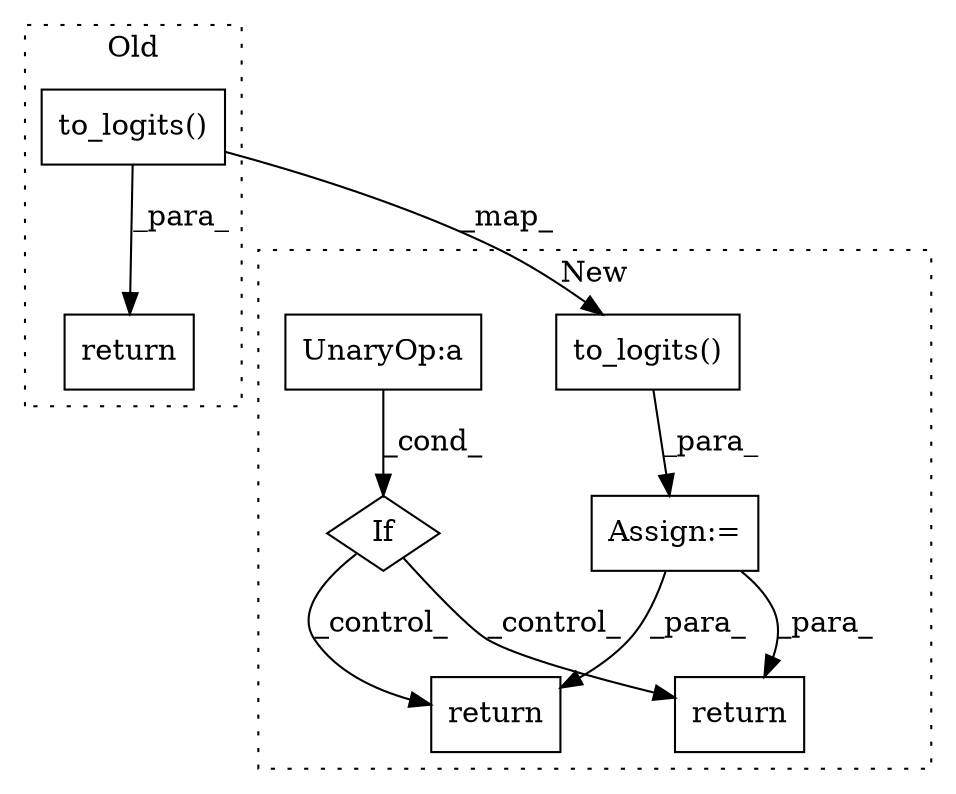 digraph G {
subgraph cluster0 {
1 [label="to_logits()" a="75" s="7508,7524" l="15,1" shape="box"];
3 [label="return" a="93" s="7501" l="7" shape="box"];
label = "Old";
style="dotted";
}
subgraph cluster1 {
2 [label="to_logits()" a="75" s="7720,7736" l="15,1" shape="box"];
4 [label="Assign:=" a="68" s="7717" l="3" shape="box"];
5 [label="return" a="93" s="7801" l="7" shape="box"];
6 [label="If" a="96" s="7747,7767" l="3,14" shape="diamond"];
7 [label="UnaryOp:a" a="61" s="7750" l="17" shape="box"];
8 [label="return" a="93" s="7781" l="7" shape="box"];
label = "New";
style="dotted";
}
1 -> 2 [label="_map_"];
1 -> 3 [label="_para_"];
2 -> 4 [label="_para_"];
4 -> 5 [label="_para_"];
4 -> 8 [label="_para_"];
6 -> 8 [label="_control_"];
6 -> 5 [label="_control_"];
7 -> 6 [label="_cond_"];
}
